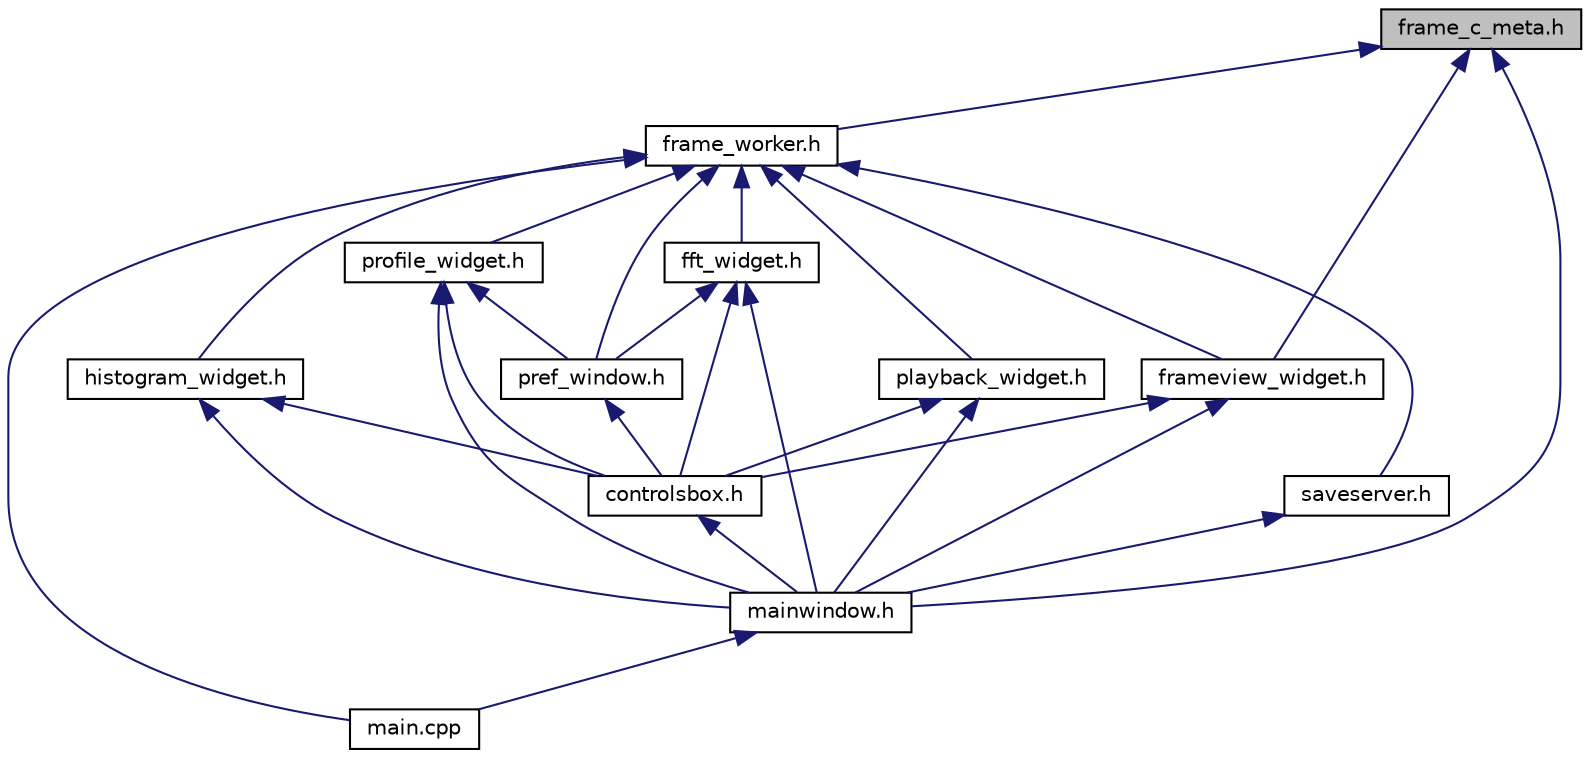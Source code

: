 digraph "frame_c_meta.h"
{
  edge [fontname="Helvetica",fontsize="10",labelfontname="Helvetica",labelfontsize="10"];
  node [fontname="Helvetica",fontsize="10",shape=record];
  Node1 [label="frame_c_meta.h",height=0.2,width=0.4,color="black", fillcolor="grey75", style="filled", fontcolor="black"];
  Node1 -> Node2 [dir="back",color="midnightblue",fontsize="10",style="solid",fontname="Helvetica"];
  Node2 [label="frame_worker.h",height=0.2,width=0.4,color="black", fillcolor="white", style="filled",URL="$frame__worker_8h.html",tooltip="Communicates with the backend and connects public information between widgets. "];
  Node2 -> Node3 [dir="back",color="midnightblue",fontsize="10",style="solid",fontname="Helvetica"];
  Node3 [label="fft_widget.h",height=0.2,width=0.4,color="black", fillcolor="white", style="filled",URL="$fft__widget_8h.html",tooltip="Plots a bar graph of the FFT of a time series. "];
  Node3 -> Node4 [dir="back",color="midnightblue",fontsize="10",style="solid",fontname="Helvetica"];
  Node4 [label="controlsbox.h",height=0.2,width=0.4,color="black", fillcolor="white", style="filled",URL="$controlsbox_8h.html",tooltip="Widget which contains the GUI elements common to several or all plotting widgets. ..."];
  Node4 -> Node5 [dir="back",color="midnightblue",fontsize="10",style="solid",fontname="Helvetica"];
  Node5 [label="mainwindow.h",height=0.2,width=0.4,color="black", fillcolor="white", style="filled",URL="$mainwindow_8h.html",tooltip="The main viewing window for Live View. "];
  Node5 -> Node6 [dir="back",color="midnightblue",fontsize="10",style="solid",fontname="Helvetica"];
  Node6 [label="main.cpp",height=0.2,width=0.4,color="black", fillcolor="white", style="filled",URL="$main_8cpp.html"];
  Node3 -> Node7 [dir="back",color="midnightblue",fontsize="10",style="solid",fontname="Helvetica"];
  Node7 [label="pref_window.h",height=0.2,width=0.4,color="black", fillcolor="white", style="filled",URL="$pref__window_8h.html",tooltip="Adjusts hardware settings in the backend. "];
  Node7 -> Node4 [dir="back",color="midnightblue",fontsize="10",style="solid",fontname="Helvetica"];
  Node3 -> Node5 [dir="back",color="midnightblue",fontsize="10",style="solid",fontname="Helvetica"];
  Node2 -> Node8 [dir="back",color="midnightblue",fontsize="10",style="solid",fontname="Helvetica"];
  Node8 [label="frameview_widget.h",height=0.2,width=0.4,color="black", fillcolor="white", style="filled",URL="$frameview__widget_8h.html",tooltip="Widget which plots live color maps of image data. "];
  Node8 -> Node4 [dir="back",color="midnightblue",fontsize="10",style="solid",fontname="Helvetica"];
  Node8 -> Node5 [dir="back",color="midnightblue",fontsize="10",style="solid",fontname="Helvetica"];
  Node2 -> Node9 [dir="back",color="midnightblue",fontsize="10",style="solid",fontname="Helvetica"];
  Node9 [label="histogram_widget.h",height=0.2,width=0.4,color="black", fillcolor="white", style="filled",URL="$histogram__widget_8h.html",tooltip="Plots a histogram of the spatial frequency of pixel standard deviations. "];
  Node9 -> Node4 [dir="back",color="midnightblue",fontsize="10",style="solid",fontname="Helvetica"];
  Node9 -> Node5 [dir="back",color="midnightblue",fontsize="10",style="solid",fontname="Helvetica"];
  Node2 -> Node10 [dir="back",color="midnightblue",fontsize="10",style="solid",fontname="Helvetica"];
  Node10 [label="playback_widget.h",height=0.2,width=0.4,color="black", fillcolor="white", style="filled",URL="$playback__widget_8h.html",tooltip="Enables the playback of image data in a video player environment. "];
  Node10 -> Node4 [dir="back",color="midnightblue",fontsize="10",style="solid",fontname="Helvetica"];
  Node10 -> Node5 [dir="back",color="midnightblue",fontsize="10",style="solid",fontname="Helvetica"];
  Node2 -> Node11 [dir="back",color="midnightblue",fontsize="10",style="solid",fontname="Helvetica"];
  Node11 [label="profile_widget.h",height=0.2,width=0.4,color="black", fillcolor="white", style="filled",URL="$profile__widget_8h.html",tooltip="Widget which displays a line plot of two dimensions of image data. "];
  Node11 -> Node4 [dir="back",color="midnightblue",fontsize="10",style="solid",fontname="Helvetica"];
  Node11 -> Node7 [dir="back",color="midnightblue",fontsize="10",style="solid",fontname="Helvetica"];
  Node11 -> Node5 [dir="back",color="midnightblue",fontsize="10",style="solid",fontname="Helvetica"];
  Node2 -> Node7 [dir="back",color="midnightblue",fontsize="10",style="solid",fontname="Helvetica"];
  Node2 -> Node12 [dir="back",color="midnightblue",fontsize="10",style="solid",fontname="Helvetica"];
  Node12 [label="saveserver.h",height=0.2,width=0.4,color="black", fillcolor="white", style="filled",URL="$saveserver_8h.html",tooltip="Establishes a server which can accept remote frame saving commands. "];
  Node12 -> Node5 [dir="back",color="midnightblue",fontsize="10",style="solid",fontname="Helvetica"];
  Node2 -> Node6 [dir="back",color="midnightblue",fontsize="10",style="solid",fontname="Helvetica"];
  Node1 -> Node8 [dir="back",color="midnightblue",fontsize="10",style="solid",fontname="Helvetica"];
  Node1 -> Node5 [dir="back",color="midnightblue",fontsize="10",style="solid",fontname="Helvetica"];
}
